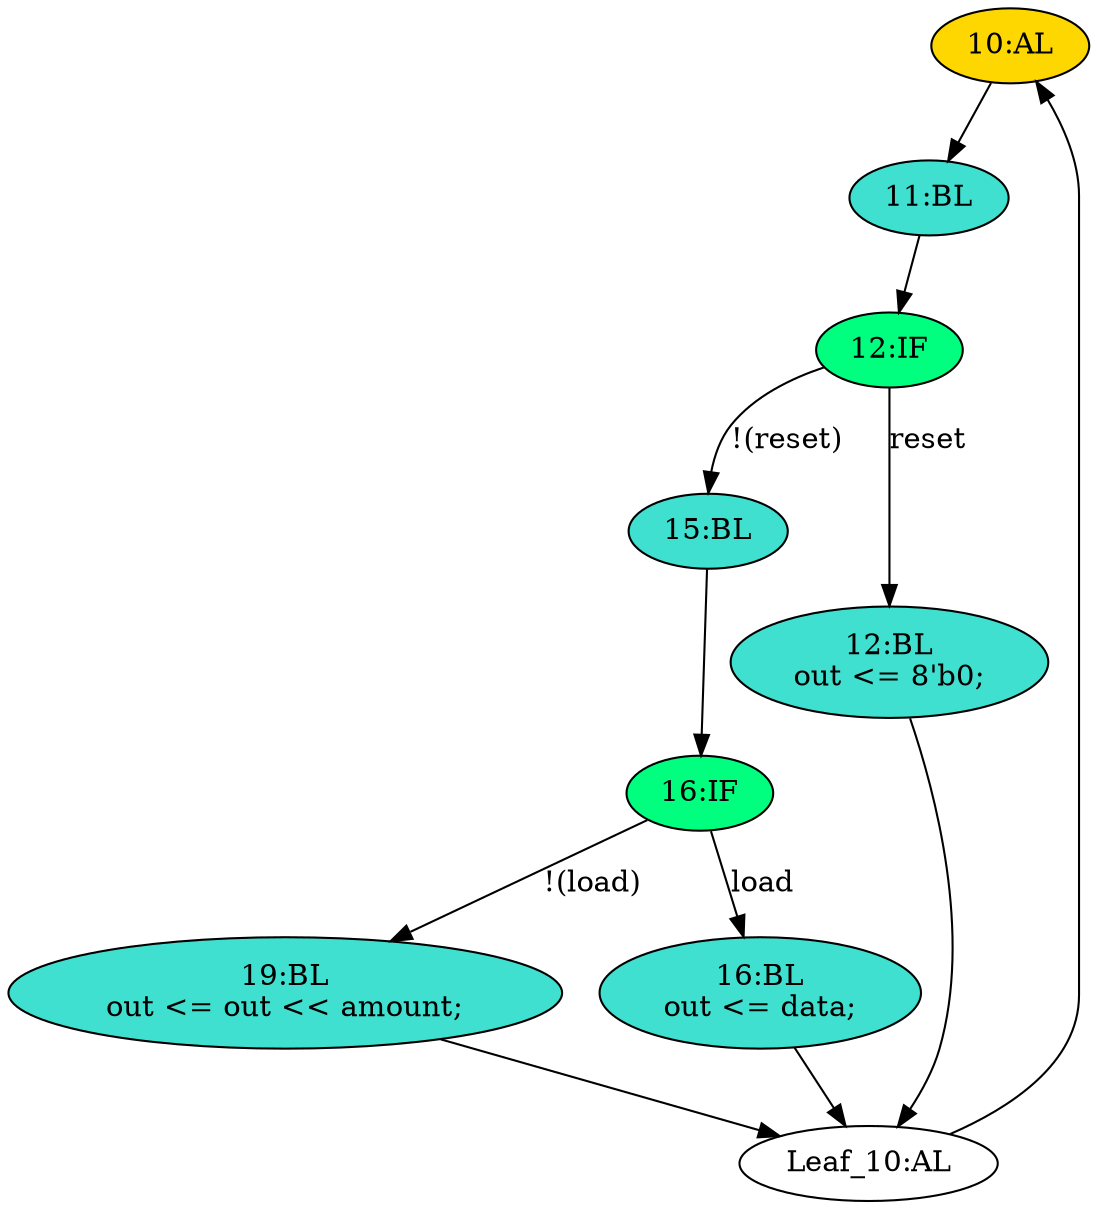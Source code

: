 strict digraph "compose( ,  )" {
	node [label="\N"];
	"10:AL"	[ast="<pyverilog.vparser.ast.Always object at 0x7fb4b99e3210>",
		clk_sens=True,
		fillcolor=gold,
		label="10:AL",
		sens="['clk', 'reset']",
		statements="[]",
		style=filled,
		typ=Always,
		use_var="['load', 'reset', 'amount', 'data', 'out']"];
	"11:BL"	[ast="<pyverilog.vparser.ast.Block object at 0x7fb4b99e3610>",
		fillcolor=turquoise,
		label="11:BL",
		statements="[]",
		style=filled,
		typ=Block];
	"10:AL" -> "11:BL"	[cond="[]",
		lineno=None];
	"15:BL"	[ast="<pyverilog.vparser.ast.Block object at 0x7fb4b99f1150>",
		fillcolor=turquoise,
		label="15:BL",
		statements="[]",
		style=filled,
		typ=Block];
	"16:IF"	[ast="<pyverilog.vparser.ast.IfStatement object at 0x7fb4b99fd4d0>",
		fillcolor=springgreen,
		label="16:IF",
		statements="[]",
		style=filled,
		typ=IfStatement];
	"15:BL" -> "16:IF"	[cond="[]",
		lineno=None];
	"19:BL"	[ast="<pyverilog.vparser.ast.Block object at 0x7fb4b99e6150>",
		fillcolor=turquoise,
		label="19:BL
out <= out << amount;",
		statements="[<pyverilog.vparser.ast.NonblockingSubstitution object at 0x7fb4b99e6450>]",
		style=filled,
		typ=Block];
	"Leaf_10:AL"	[def_var="['out']",
		label="Leaf_10:AL"];
	"19:BL" -> "Leaf_10:AL"	[cond="[]",
		lineno=None];
	"12:IF"	[ast="<pyverilog.vparser.ast.IfStatement object at 0x7fb4b998ecd0>",
		fillcolor=springgreen,
		label="12:IF",
		statements="[]",
		style=filled,
		typ=IfStatement];
	"12:IF" -> "15:BL"	[cond="['reset']",
		label="!(reset)",
		lineno=12];
	"12:BL"	[ast="<pyverilog.vparser.ast.Block object at 0x7fb4b99e3e10>",
		fillcolor=turquoise,
		label="12:BL
out <= 8'b0;",
		statements="[<pyverilog.vparser.ast.NonblockingSubstitution object at 0x7fb4b998ebd0>]",
		style=filled,
		typ=Block];
	"12:IF" -> "12:BL"	[cond="['reset']",
		label=reset,
		lineno=12];
	"16:IF" -> "19:BL"	[cond="['load']",
		label="!(load)",
		lineno=16];
	"16:BL"	[ast="<pyverilog.vparser.ast.Block object at 0x7fb4b99f1250>",
		fillcolor=turquoise,
		label="16:BL
out <= data;",
		statements="[<pyverilog.vparser.ast.NonblockingSubstitution object at 0x7fb4b99fdc50>]",
		style=filled,
		typ=Block];
	"16:IF" -> "16:BL"	[cond="['load']",
		label=load,
		lineno=16];
	"11:BL" -> "12:IF"	[cond="[]",
		lineno=None];
	"12:BL" -> "Leaf_10:AL"	[cond="[]",
		lineno=None];
	"16:BL" -> "Leaf_10:AL"	[cond="[]",
		lineno=None];
	"Leaf_10:AL" -> "10:AL";
}
